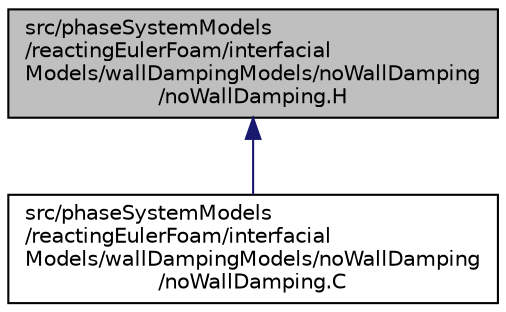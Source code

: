 digraph "src/phaseSystemModels/reactingEulerFoam/interfacialModels/wallDampingModels/noWallDamping/noWallDamping.H"
{
  bgcolor="transparent";
  edge [fontname="Helvetica",fontsize="10",labelfontname="Helvetica",labelfontsize="10"];
  node [fontname="Helvetica",fontsize="10",shape=record];
  Node1 [label="src/phaseSystemModels\l/reactingEulerFoam/interfacial\lModels/wallDampingModels/noWallDamping\l/noWallDamping.H",height=0.2,width=0.4,color="black", fillcolor="grey75", style="filled" fontcolor="black"];
  Node1 -> Node2 [dir="back",color="midnightblue",fontsize="10",style="solid",fontname="Helvetica"];
  Node2 [label="src/phaseSystemModels\l/reactingEulerFoam/interfacial\lModels/wallDampingModels/noWallDamping\l/noWallDamping.C",height=0.2,width=0.4,color="black",URL="$noWallDamping_8C.html"];
}
